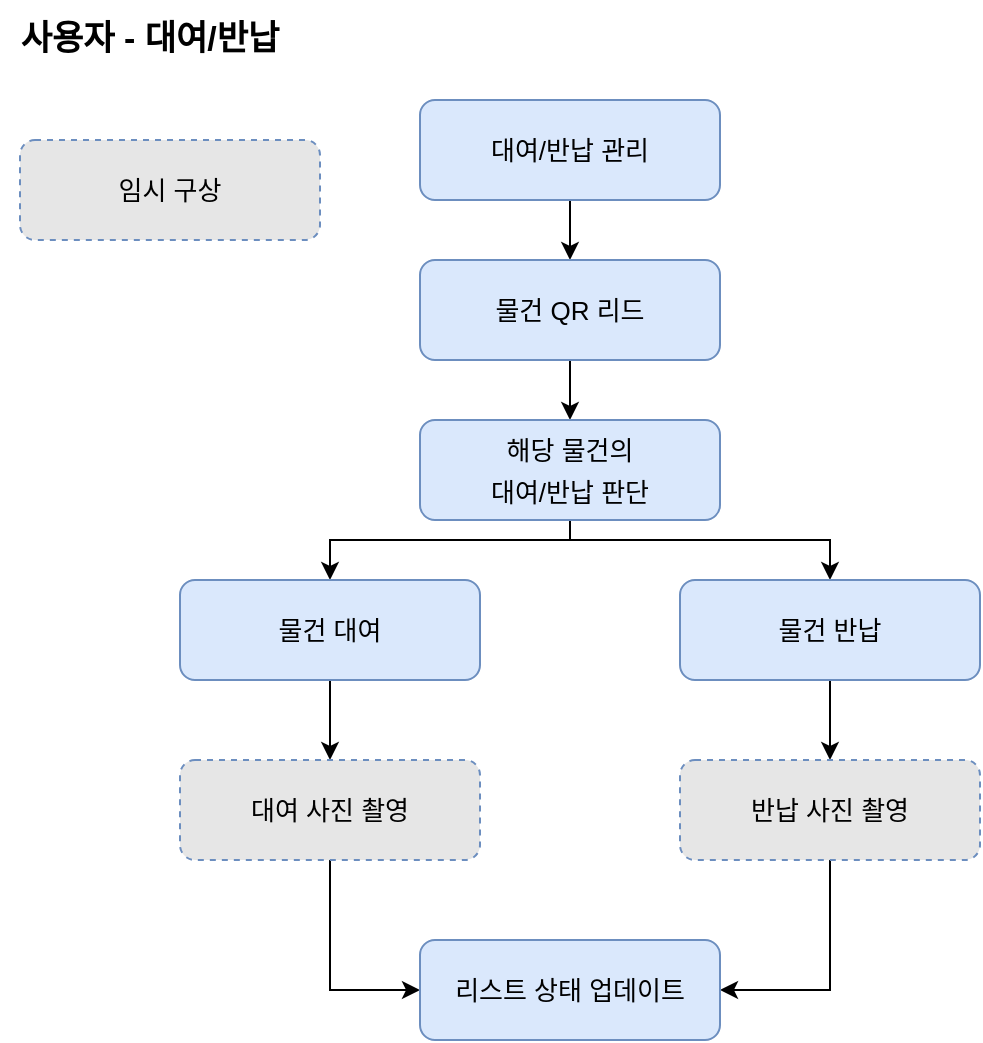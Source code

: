 <mxfile version="17.2.5" type="device"><diagram id="C5RBs43oDa-KdzZeNtuy" name="Page-1"><mxGraphModel dx="755" dy="612" grid="1" gridSize="10" guides="1" tooltips="1" connect="1" arrows="1" fold="1" page="1" pageScale="1" pageWidth="827" pageHeight="1169" math="0" shadow="0"><root><mxCell id="WIyWlLk6GJQsqaUBKTNV-0"/><mxCell id="WIyWlLk6GJQsqaUBKTNV-1" parent="WIyWlLk6GJQsqaUBKTNV-0"/><mxCell id="qUdsu8qsMAudtSqrXal6-1" value="&lt;span style=&quot;font-size: 17px&quot;&gt;&lt;b&gt;사용자 - 대여/반납&lt;/b&gt;&lt;/span&gt;" style="text;html=1;strokeColor=none;fillColor=none;align=center;verticalAlign=middle;whiteSpace=wrap;rounded=0;" vertex="1" parent="WIyWlLk6GJQsqaUBKTNV-1"><mxGeometry x="10" width="150" height="40" as="geometry"/></mxCell><mxCell id="qUdsu8qsMAudtSqrXal6-6" style="edgeStyle=orthogonalEdgeStyle;rounded=0;orthogonalLoop=1;jettySize=auto;html=1;entryX=0.5;entryY=0;entryDx=0;entryDy=0;fontSize=17;" edge="1" parent="WIyWlLk6GJQsqaUBKTNV-1" source="qUdsu8qsMAudtSqrXal6-4" target="qUdsu8qsMAudtSqrXal6-5"><mxGeometry relative="1" as="geometry"/></mxCell><mxCell id="qUdsu8qsMAudtSqrXal6-4" value="&lt;font style=&quot;font-size: 13px&quot;&gt;대여/반납 관리&lt;/font&gt;" style="rounded=1;whiteSpace=wrap;html=1;fontSize=17;fillColor=#dae8fc;strokeColor=#6c8ebf;" vertex="1" parent="WIyWlLk6GJQsqaUBKTNV-1"><mxGeometry x="220" y="50" width="150" height="50" as="geometry"/></mxCell><mxCell id="qUdsu8qsMAudtSqrXal6-8" style="edgeStyle=orthogonalEdgeStyle;rounded=0;orthogonalLoop=1;jettySize=auto;html=1;entryX=0.5;entryY=0;entryDx=0;entryDy=0;fontSize=13;" edge="1" parent="WIyWlLk6GJQsqaUBKTNV-1" source="qUdsu8qsMAudtSqrXal6-5" target="qUdsu8qsMAudtSqrXal6-7"><mxGeometry relative="1" as="geometry"/></mxCell><mxCell id="qUdsu8qsMAudtSqrXal6-5" value="&lt;font style=&quot;font-size: 13px&quot;&gt;물건 QR 리드&lt;/font&gt;" style="rounded=1;whiteSpace=wrap;html=1;fontSize=17;fillColor=#dae8fc;strokeColor=#6c8ebf;" vertex="1" parent="WIyWlLk6GJQsqaUBKTNV-1"><mxGeometry x="220" y="130" width="150" height="50" as="geometry"/></mxCell><mxCell id="qUdsu8qsMAudtSqrXal6-11" style="edgeStyle=orthogonalEdgeStyle;rounded=0;orthogonalLoop=1;jettySize=auto;html=1;entryX=0.5;entryY=0;entryDx=0;entryDy=0;fontSize=13;" edge="1" parent="WIyWlLk6GJQsqaUBKTNV-1" source="qUdsu8qsMAudtSqrXal6-7" target="qUdsu8qsMAudtSqrXal6-9"><mxGeometry relative="1" as="geometry"><Array as="points"><mxPoint x="295" y="270"/><mxPoint x="175" y="270"/></Array></mxGeometry></mxCell><mxCell id="qUdsu8qsMAudtSqrXal6-12" style="edgeStyle=orthogonalEdgeStyle;rounded=0;orthogonalLoop=1;jettySize=auto;html=1;fontSize=13;" edge="1" parent="WIyWlLk6GJQsqaUBKTNV-1" source="qUdsu8qsMAudtSqrXal6-7" target="qUdsu8qsMAudtSqrXal6-10"><mxGeometry relative="1" as="geometry"><Array as="points"><mxPoint x="295" y="270"/><mxPoint x="425" y="270"/></Array></mxGeometry></mxCell><mxCell id="qUdsu8qsMAudtSqrXal6-7" value="&lt;font style=&quot;font-size: 13px&quot;&gt;해당 물건의&lt;br&gt;대여/반납 판단&lt;br&gt;&lt;/font&gt;" style="rounded=1;whiteSpace=wrap;html=1;fontSize=17;fillColor=#dae8fc;strokeColor=#6c8ebf;" vertex="1" parent="WIyWlLk6GJQsqaUBKTNV-1"><mxGeometry x="220" y="210" width="150" height="50" as="geometry"/></mxCell><mxCell id="qUdsu8qsMAudtSqrXal6-15" style="edgeStyle=orthogonalEdgeStyle;rounded=0;orthogonalLoop=1;jettySize=auto;html=1;entryX=0.5;entryY=0;entryDx=0;entryDy=0;fontSize=13;" edge="1" parent="WIyWlLk6GJQsqaUBKTNV-1" source="qUdsu8qsMAudtSqrXal6-9" target="qUdsu8qsMAudtSqrXal6-13"><mxGeometry relative="1" as="geometry"/></mxCell><mxCell id="qUdsu8qsMAudtSqrXal6-9" value="&lt;font style=&quot;font-size: 13px&quot;&gt;물건 대여&lt;br&gt;&lt;/font&gt;" style="rounded=1;whiteSpace=wrap;html=1;fontSize=17;fillColor=#dae8fc;strokeColor=#6c8ebf;" vertex="1" parent="WIyWlLk6GJQsqaUBKTNV-1"><mxGeometry x="100" y="290" width="150" height="50" as="geometry"/></mxCell><mxCell id="qUdsu8qsMAudtSqrXal6-16" style="edgeStyle=orthogonalEdgeStyle;rounded=0;orthogonalLoop=1;jettySize=auto;html=1;entryX=0.5;entryY=0;entryDx=0;entryDy=0;fontSize=13;" edge="1" parent="WIyWlLk6GJQsqaUBKTNV-1" source="qUdsu8qsMAudtSqrXal6-10" target="qUdsu8qsMAudtSqrXal6-14"><mxGeometry relative="1" as="geometry"/></mxCell><mxCell id="qUdsu8qsMAudtSqrXal6-10" value="&lt;font style=&quot;font-size: 13px&quot;&gt;물건 반납&lt;br&gt;&lt;/font&gt;" style="rounded=1;whiteSpace=wrap;html=1;fontSize=17;fillColor=#dae8fc;strokeColor=#6c8ebf;" vertex="1" parent="WIyWlLk6GJQsqaUBKTNV-1"><mxGeometry x="350" y="290" width="150" height="50" as="geometry"/></mxCell><mxCell id="qUdsu8qsMAudtSqrXal6-18" style="edgeStyle=orthogonalEdgeStyle;rounded=0;orthogonalLoop=1;jettySize=auto;html=1;entryX=0;entryY=0.5;entryDx=0;entryDy=0;fontSize=13;" edge="1" parent="WIyWlLk6GJQsqaUBKTNV-1" source="qUdsu8qsMAudtSqrXal6-13" target="qUdsu8qsMAudtSqrXal6-17"><mxGeometry relative="1" as="geometry"/></mxCell><mxCell id="qUdsu8qsMAudtSqrXal6-13" value="&lt;font style=&quot;font-size: 13px&quot;&gt;대여 사진 촬영&lt;br&gt;&lt;/font&gt;" style="rounded=1;whiteSpace=wrap;html=1;fontSize=17;fillColor=#E6E6E6;strokeColor=#6C8EBF;dashed=1;" vertex="1" parent="WIyWlLk6GJQsqaUBKTNV-1"><mxGeometry x="100" y="380" width="150" height="50" as="geometry"/></mxCell><mxCell id="qUdsu8qsMAudtSqrXal6-19" style="edgeStyle=orthogonalEdgeStyle;rounded=0;orthogonalLoop=1;jettySize=auto;html=1;entryX=1;entryY=0.5;entryDx=0;entryDy=0;fontSize=13;" edge="1" parent="WIyWlLk6GJQsqaUBKTNV-1" source="qUdsu8qsMAudtSqrXal6-14" target="qUdsu8qsMAudtSqrXal6-17"><mxGeometry relative="1" as="geometry"/></mxCell><mxCell id="qUdsu8qsMAudtSqrXal6-14" value="&lt;font style=&quot;font-size: 13px&quot;&gt;반납 사진 촬영&lt;br&gt;&lt;/font&gt;" style="rounded=1;whiteSpace=wrap;html=1;fontSize=17;fillColor=#E6E6E6;strokeColor=#6C8EBF;dashed=1;" vertex="1" parent="WIyWlLk6GJQsqaUBKTNV-1"><mxGeometry x="350" y="380" width="150" height="50" as="geometry"/></mxCell><mxCell id="qUdsu8qsMAudtSqrXal6-17" value="&lt;font style=&quot;font-size: 13px&quot;&gt;리스트 상태 업데이트&lt;br&gt;&lt;/font&gt;" style="rounded=1;whiteSpace=wrap;html=1;fontSize=17;fillColor=#dae8fc;strokeColor=#6c8ebf;" vertex="1" parent="WIyWlLk6GJQsqaUBKTNV-1"><mxGeometry x="220" y="470" width="150" height="50" as="geometry"/></mxCell><mxCell id="qUdsu8qsMAudtSqrXal6-20" value="&lt;font style=&quot;font-size: 13px&quot;&gt;임시 구상&lt;br&gt;&lt;/font&gt;" style="rounded=1;whiteSpace=wrap;html=1;fontSize=17;fillColor=#E6E6E6;strokeColor=#6C8EBF;dashed=1;" vertex="1" parent="WIyWlLk6GJQsqaUBKTNV-1"><mxGeometry x="20" y="70" width="150" height="50" as="geometry"/></mxCell></root></mxGraphModel></diagram></mxfile>